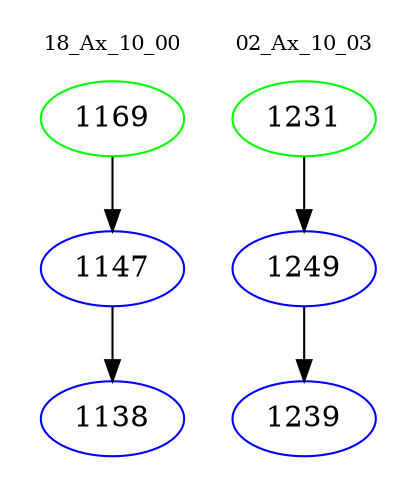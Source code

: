 digraph{
subgraph cluster_0 {
color = white
label = "18_Ax_10_00";
fontsize=10;
T0_1169 [label="1169", color="green"]
T0_1169 -> T0_1147 [color="black"]
T0_1147 [label="1147", color="blue"]
T0_1147 -> T0_1138 [color="black"]
T0_1138 [label="1138", color="blue"]
}
subgraph cluster_1 {
color = white
label = "02_Ax_10_03";
fontsize=10;
T1_1231 [label="1231", color="green"]
T1_1231 -> T1_1249 [color="black"]
T1_1249 [label="1249", color="blue"]
T1_1249 -> T1_1239 [color="black"]
T1_1239 [label="1239", color="blue"]
}
}
